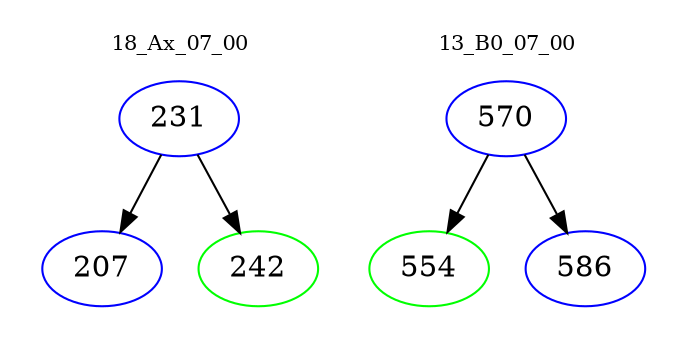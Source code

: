 digraph{
subgraph cluster_0 {
color = white
label = "18_Ax_07_00";
fontsize=10;
T0_231 [label="231", color="blue"]
T0_231 -> T0_207 [color="black"]
T0_207 [label="207", color="blue"]
T0_231 -> T0_242 [color="black"]
T0_242 [label="242", color="green"]
}
subgraph cluster_1 {
color = white
label = "13_B0_07_00";
fontsize=10;
T1_570 [label="570", color="blue"]
T1_570 -> T1_554 [color="black"]
T1_554 [label="554", color="green"]
T1_570 -> T1_586 [color="black"]
T1_586 [label="586", color="blue"]
}
}
